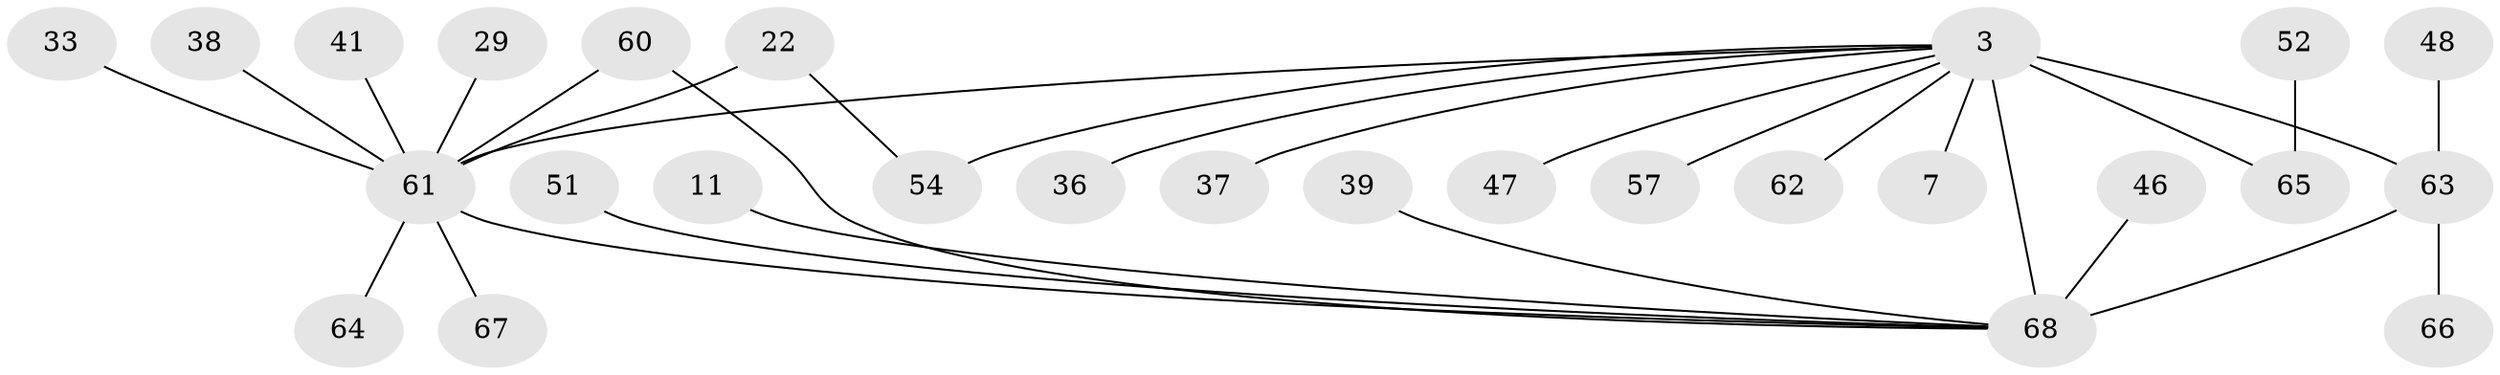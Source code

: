 // original degree distribution, {14: 0.014705882352941176, 2: 0.25, 13: 0.029411764705882353, 6: 0.029411764705882353, 8: 0.014705882352941176, 3: 0.1323529411764706, 1: 0.4411764705882353, 12: 0.014705882352941176, 10: 0.014705882352941176, 4: 0.04411764705882353, 5: 0.014705882352941176}
// Generated by graph-tools (version 1.1) at 2025/51/03/04/25 21:51:33]
// undirected, 27 vertices, 30 edges
graph export_dot {
graph [start="1"]
  node [color=gray90,style=filled];
  3 [super="+1"];
  7;
  11;
  22 [super="+14"];
  29;
  33;
  36;
  37;
  38 [super="+23"];
  39;
  41;
  46;
  47;
  48 [super="+18"];
  51;
  52;
  54;
  57 [super="+40+26+42"];
  60 [super="+59"];
  61 [super="+50+58+15+5+53+10+13"];
  62 [super="+2"];
  63 [super="+4+30"];
  64;
  65 [super="+31+43+21"];
  66;
  67;
  68 [super="+25+49"];
  3 -- 36;
  3 -- 47;
  3 -- 63 [weight=4];
  3 -- 37;
  3 -- 7;
  3 -- 54;
  3 -- 57 [weight=2];
  3 -- 65 [weight=3];
  3 -- 62;
  3 -- 68 [weight=5];
  3 -- 61 [weight=4];
  11 -- 68;
  22 -- 54;
  22 -- 61 [weight=3];
  29 -- 61;
  33 -- 61;
  38 -- 61;
  39 -- 68;
  41 -- 61;
  46 -- 68;
  48 -- 63;
  51 -- 68;
  52 -- 65;
  60 -- 61 [weight=2];
  60 -- 68 [weight=2];
  61 -- 64;
  61 -- 68 [weight=3];
  61 -- 67;
  63 -- 66;
  63 -- 68 [weight=3];
}
